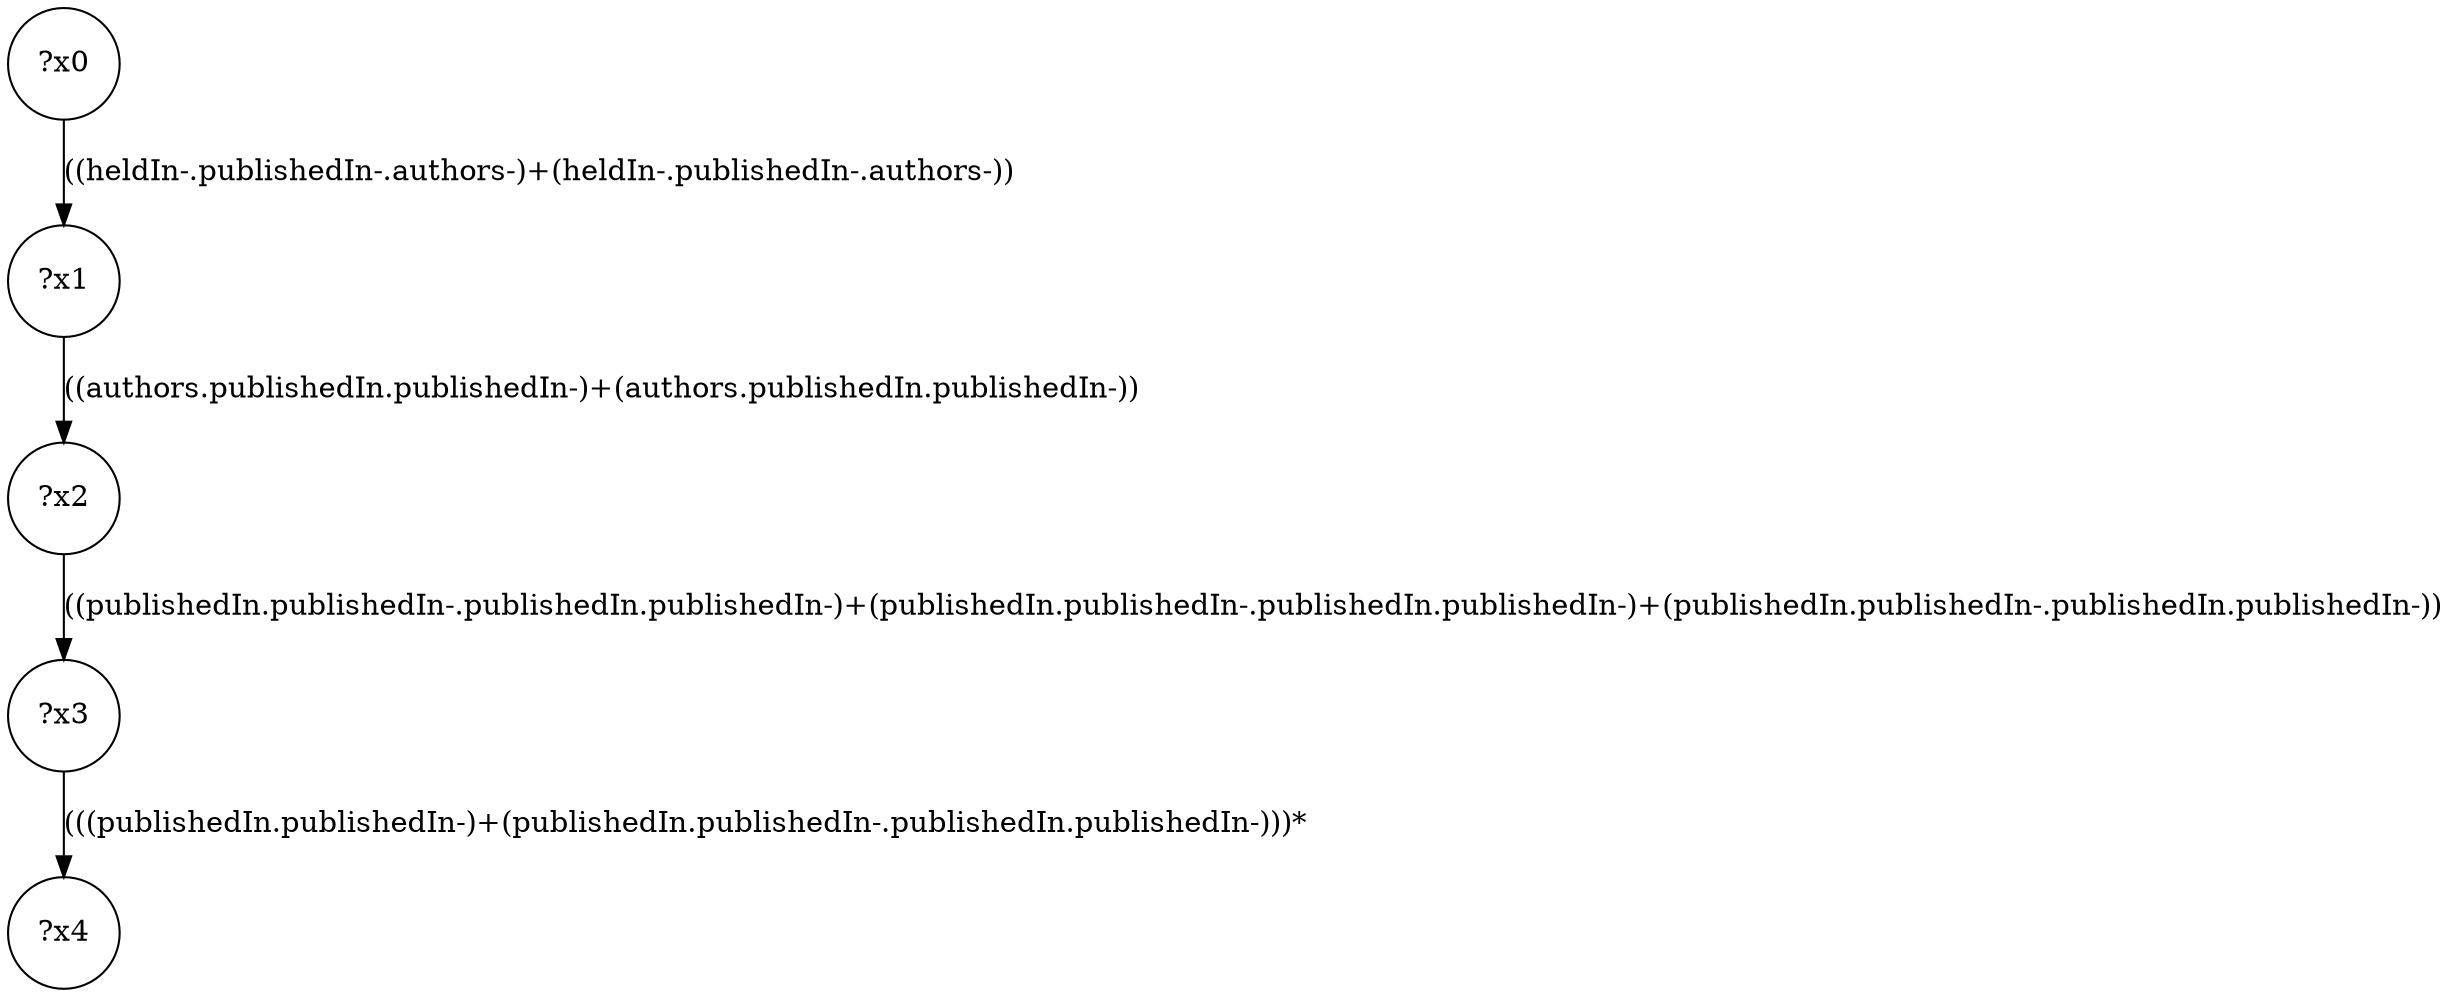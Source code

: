 digraph g {
	x0 [shape=circle, label="?x0"];
	x1 [shape=circle, label="?x1"];
	x0 -> x1 [label="((heldIn-.publishedIn-.authors-)+(heldIn-.publishedIn-.authors-))"];
	x2 [shape=circle, label="?x2"];
	x1 -> x2 [label="((authors.publishedIn.publishedIn-)+(authors.publishedIn.publishedIn-))"];
	x3 [shape=circle, label="?x3"];
	x2 -> x3 [label="((publishedIn.publishedIn-.publishedIn.publishedIn-)+(publishedIn.publishedIn-.publishedIn.publishedIn-)+(publishedIn.publishedIn-.publishedIn.publishedIn-))"];
	x4 [shape=circle, label="?x4"];
	x3 -> x4 [label="(((publishedIn.publishedIn-)+(publishedIn.publishedIn-.publishedIn.publishedIn-)))*"];
}
